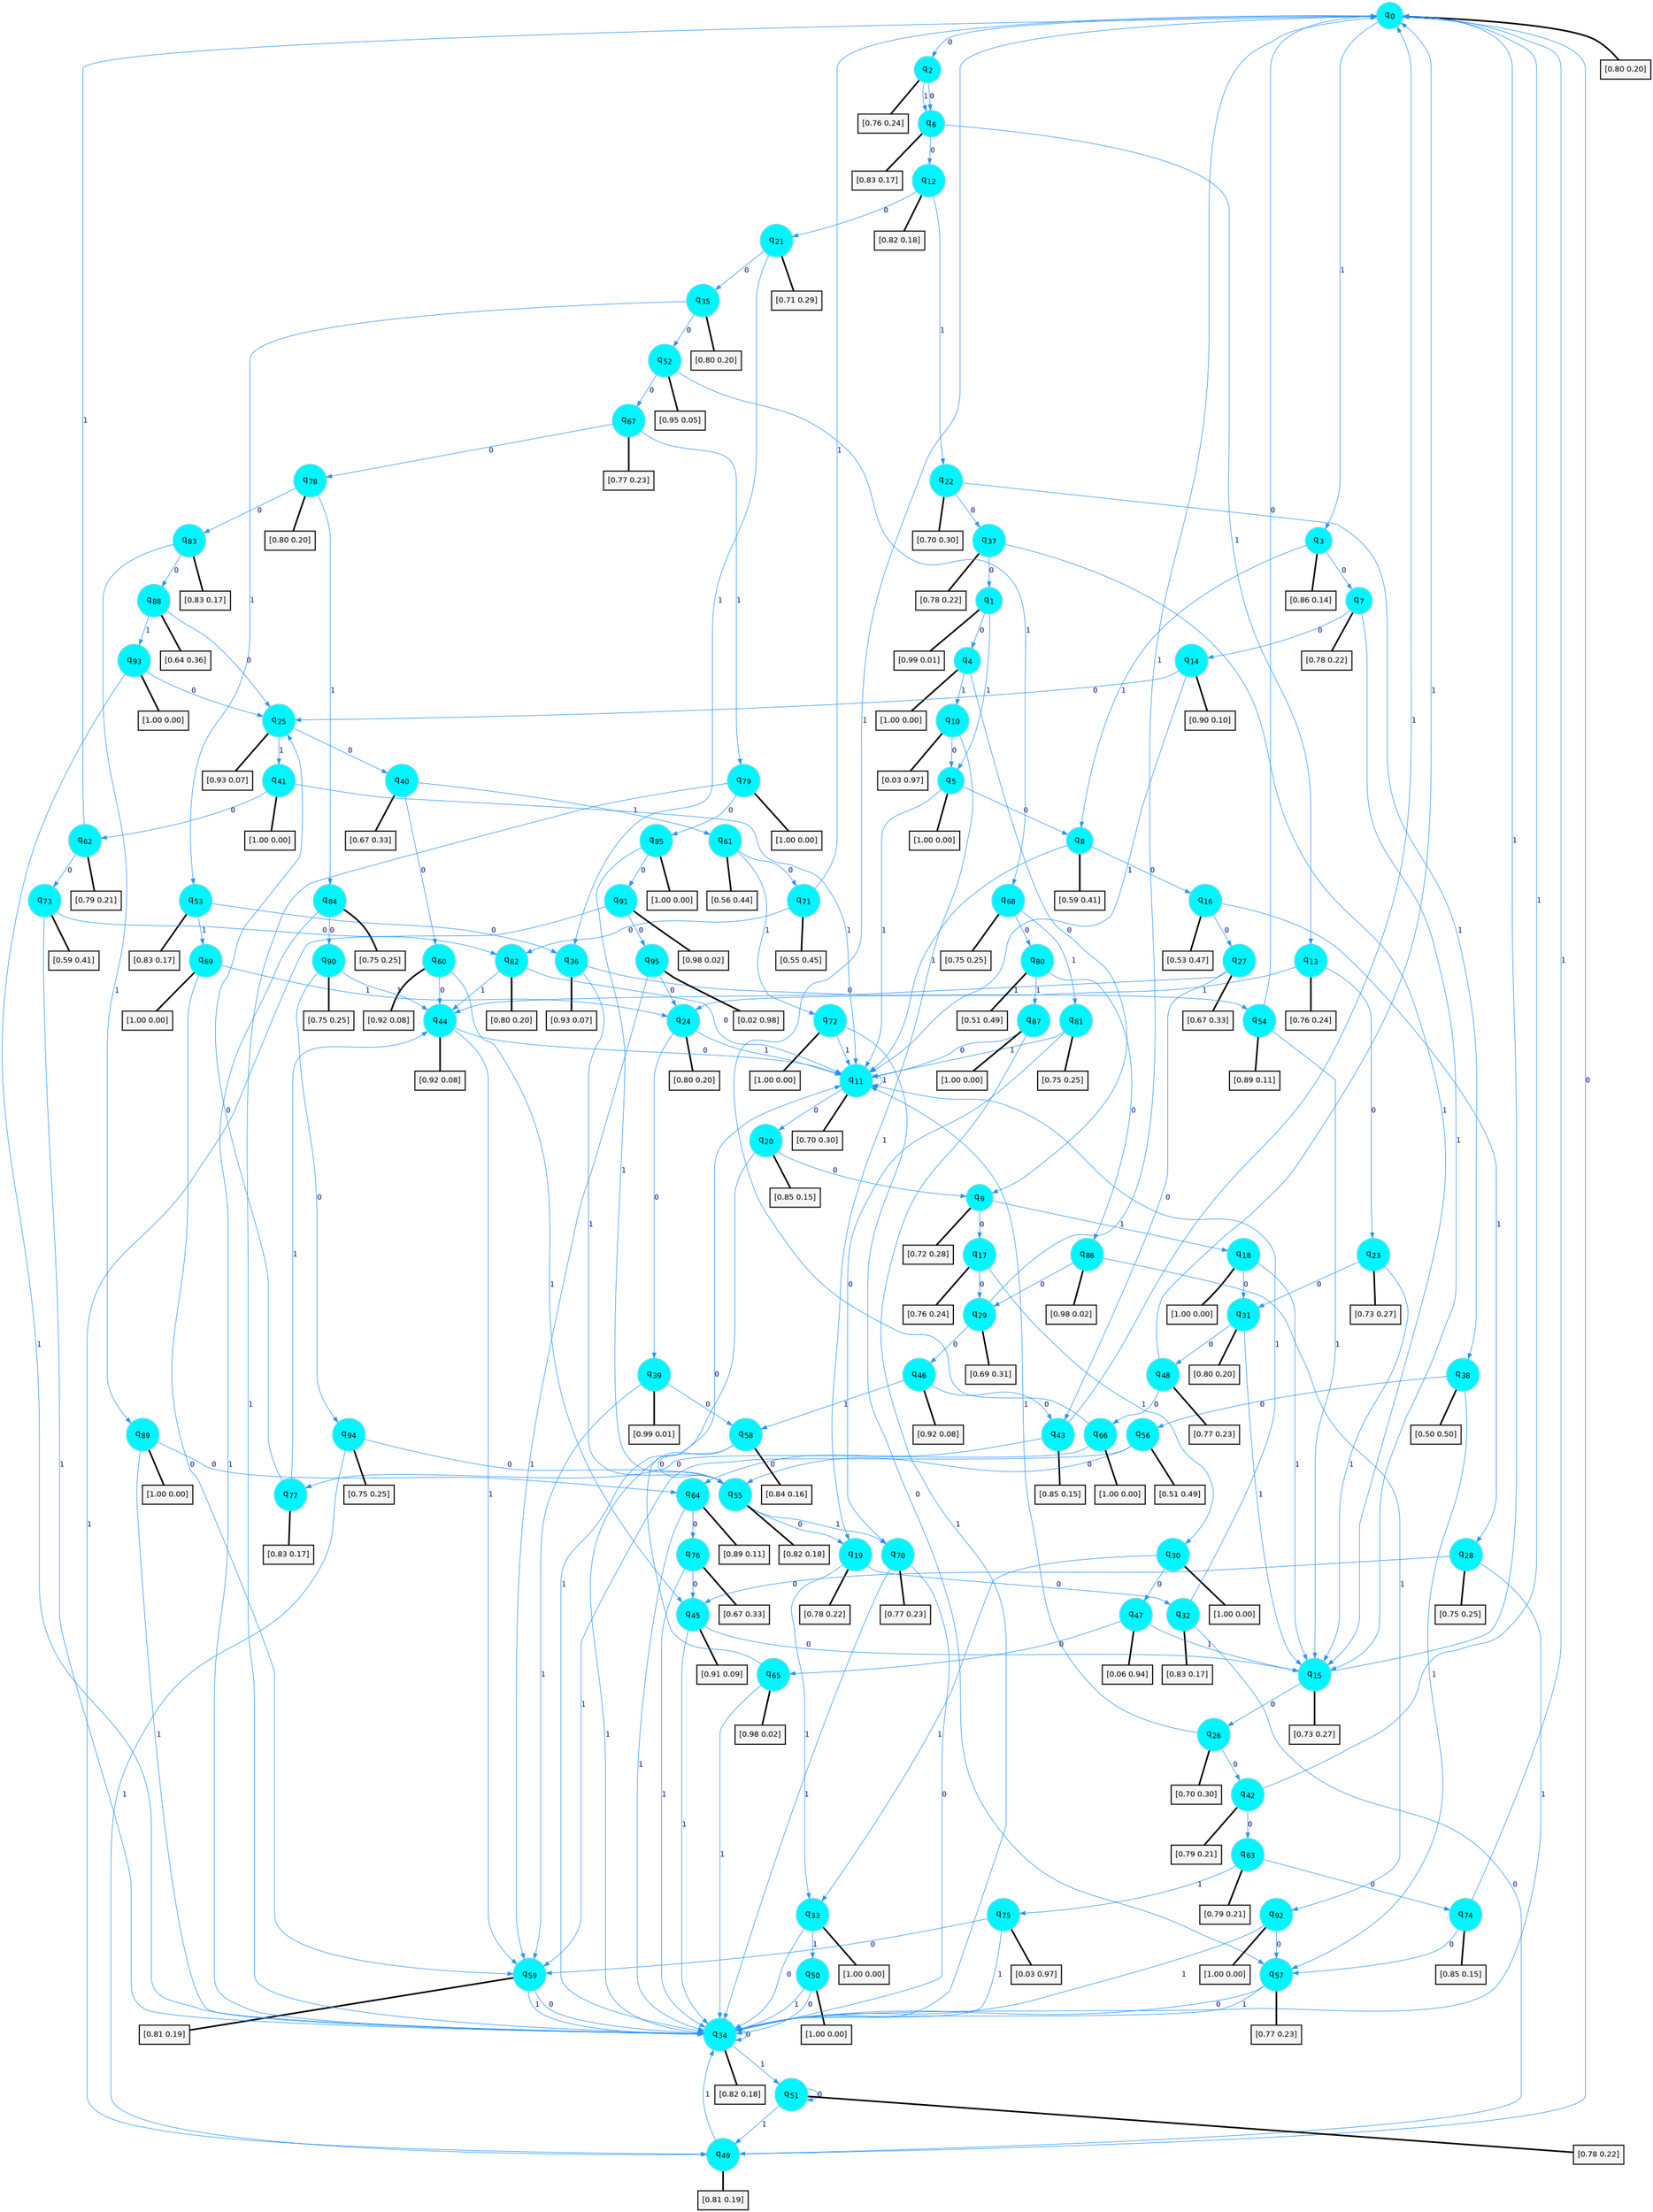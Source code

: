 digraph G {
graph [
bgcolor=transparent, dpi=300, rankdir=TD, size="40,25"];
node [
color=gray, fillcolor=turquoise1, fontcolor=black, fontname=Helvetica, fontsize=16, fontweight=bold, shape=circle, style=filled];
edge [
arrowsize=1, color=dodgerblue1, fontcolor=midnightblue, fontname=courier, fontweight=bold, penwidth=1, style=solid, weight=20];
0[label=<q<SUB>0</SUB>>];
1[label=<q<SUB>1</SUB>>];
2[label=<q<SUB>2</SUB>>];
3[label=<q<SUB>3</SUB>>];
4[label=<q<SUB>4</SUB>>];
5[label=<q<SUB>5</SUB>>];
6[label=<q<SUB>6</SUB>>];
7[label=<q<SUB>7</SUB>>];
8[label=<q<SUB>8</SUB>>];
9[label=<q<SUB>9</SUB>>];
10[label=<q<SUB>10</SUB>>];
11[label=<q<SUB>11</SUB>>];
12[label=<q<SUB>12</SUB>>];
13[label=<q<SUB>13</SUB>>];
14[label=<q<SUB>14</SUB>>];
15[label=<q<SUB>15</SUB>>];
16[label=<q<SUB>16</SUB>>];
17[label=<q<SUB>17</SUB>>];
18[label=<q<SUB>18</SUB>>];
19[label=<q<SUB>19</SUB>>];
20[label=<q<SUB>20</SUB>>];
21[label=<q<SUB>21</SUB>>];
22[label=<q<SUB>22</SUB>>];
23[label=<q<SUB>23</SUB>>];
24[label=<q<SUB>24</SUB>>];
25[label=<q<SUB>25</SUB>>];
26[label=<q<SUB>26</SUB>>];
27[label=<q<SUB>27</SUB>>];
28[label=<q<SUB>28</SUB>>];
29[label=<q<SUB>29</SUB>>];
30[label=<q<SUB>30</SUB>>];
31[label=<q<SUB>31</SUB>>];
32[label=<q<SUB>32</SUB>>];
33[label=<q<SUB>33</SUB>>];
34[label=<q<SUB>34</SUB>>];
35[label=<q<SUB>35</SUB>>];
36[label=<q<SUB>36</SUB>>];
37[label=<q<SUB>37</SUB>>];
38[label=<q<SUB>38</SUB>>];
39[label=<q<SUB>39</SUB>>];
40[label=<q<SUB>40</SUB>>];
41[label=<q<SUB>41</SUB>>];
42[label=<q<SUB>42</SUB>>];
43[label=<q<SUB>43</SUB>>];
44[label=<q<SUB>44</SUB>>];
45[label=<q<SUB>45</SUB>>];
46[label=<q<SUB>46</SUB>>];
47[label=<q<SUB>47</SUB>>];
48[label=<q<SUB>48</SUB>>];
49[label=<q<SUB>49</SUB>>];
50[label=<q<SUB>50</SUB>>];
51[label=<q<SUB>51</SUB>>];
52[label=<q<SUB>52</SUB>>];
53[label=<q<SUB>53</SUB>>];
54[label=<q<SUB>54</SUB>>];
55[label=<q<SUB>55</SUB>>];
56[label=<q<SUB>56</SUB>>];
57[label=<q<SUB>57</SUB>>];
58[label=<q<SUB>58</SUB>>];
59[label=<q<SUB>59</SUB>>];
60[label=<q<SUB>60</SUB>>];
61[label=<q<SUB>61</SUB>>];
62[label=<q<SUB>62</SUB>>];
63[label=<q<SUB>63</SUB>>];
64[label=<q<SUB>64</SUB>>];
65[label=<q<SUB>65</SUB>>];
66[label=<q<SUB>66</SUB>>];
67[label=<q<SUB>67</SUB>>];
68[label=<q<SUB>68</SUB>>];
69[label=<q<SUB>69</SUB>>];
70[label=<q<SUB>70</SUB>>];
71[label=<q<SUB>71</SUB>>];
72[label=<q<SUB>72</SUB>>];
73[label=<q<SUB>73</SUB>>];
74[label=<q<SUB>74</SUB>>];
75[label=<q<SUB>75</SUB>>];
76[label=<q<SUB>76</SUB>>];
77[label=<q<SUB>77</SUB>>];
78[label=<q<SUB>78</SUB>>];
79[label=<q<SUB>79</SUB>>];
80[label=<q<SUB>80</SUB>>];
81[label=<q<SUB>81</SUB>>];
82[label=<q<SUB>82</SUB>>];
83[label=<q<SUB>83</SUB>>];
84[label=<q<SUB>84</SUB>>];
85[label=<q<SUB>85</SUB>>];
86[label=<q<SUB>86</SUB>>];
87[label=<q<SUB>87</SUB>>];
88[label=<q<SUB>88</SUB>>];
89[label=<q<SUB>89</SUB>>];
90[label=<q<SUB>90</SUB>>];
91[label=<q<SUB>91</SUB>>];
92[label=<q<SUB>92</SUB>>];
93[label=<q<SUB>93</SUB>>];
94[label=<q<SUB>94</SUB>>];
95[label=<q<SUB>95</SUB>>];
96[label="[0.80 0.20]", shape=box,fontcolor=black, fontname=Helvetica, fontsize=14, penwidth=2, fillcolor=whitesmoke,color=black];
97[label="[0.99 0.01]", shape=box,fontcolor=black, fontname=Helvetica, fontsize=14, penwidth=2, fillcolor=whitesmoke,color=black];
98[label="[0.76 0.24]", shape=box,fontcolor=black, fontname=Helvetica, fontsize=14, penwidth=2, fillcolor=whitesmoke,color=black];
99[label="[0.86 0.14]", shape=box,fontcolor=black, fontname=Helvetica, fontsize=14, penwidth=2, fillcolor=whitesmoke,color=black];
100[label="[1.00 0.00]", shape=box,fontcolor=black, fontname=Helvetica, fontsize=14, penwidth=2, fillcolor=whitesmoke,color=black];
101[label="[1.00 0.00]", shape=box,fontcolor=black, fontname=Helvetica, fontsize=14, penwidth=2, fillcolor=whitesmoke,color=black];
102[label="[0.83 0.17]", shape=box,fontcolor=black, fontname=Helvetica, fontsize=14, penwidth=2, fillcolor=whitesmoke,color=black];
103[label="[0.78 0.22]", shape=box,fontcolor=black, fontname=Helvetica, fontsize=14, penwidth=2, fillcolor=whitesmoke,color=black];
104[label="[0.59 0.41]", shape=box,fontcolor=black, fontname=Helvetica, fontsize=14, penwidth=2, fillcolor=whitesmoke,color=black];
105[label="[0.72 0.28]", shape=box,fontcolor=black, fontname=Helvetica, fontsize=14, penwidth=2, fillcolor=whitesmoke,color=black];
106[label="[0.03 0.97]", shape=box,fontcolor=black, fontname=Helvetica, fontsize=14, penwidth=2, fillcolor=whitesmoke,color=black];
107[label="[0.70 0.30]", shape=box,fontcolor=black, fontname=Helvetica, fontsize=14, penwidth=2, fillcolor=whitesmoke,color=black];
108[label="[0.82 0.18]", shape=box,fontcolor=black, fontname=Helvetica, fontsize=14, penwidth=2, fillcolor=whitesmoke,color=black];
109[label="[0.76 0.24]", shape=box,fontcolor=black, fontname=Helvetica, fontsize=14, penwidth=2, fillcolor=whitesmoke,color=black];
110[label="[0.90 0.10]", shape=box,fontcolor=black, fontname=Helvetica, fontsize=14, penwidth=2, fillcolor=whitesmoke,color=black];
111[label="[0.73 0.27]", shape=box,fontcolor=black, fontname=Helvetica, fontsize=14, penwidth=2, fillcolor=whitesmoke,color=black];
112[label="[0.53 0.47]", shape=box,fontcolor=black, fontname=Helvetica, fontsize=14, penwidth=2, fillcolor=whitesmoke,color=black];
113[label="[0.76 0.24]", shape=box,fontcolor=black, fontname=Helvetica, fontsize=14, penwidth=2, fillcolor=whitesmoke,color=black];
114[label="[1.00 0.00]", shape=box,fontcolor=black, fontname=Helvetica, fontsize=14, penwidth=2, fillcolor=whitesmoke,color=black];
115[label="[0.78 0.22]", shape=box,fontcolor=black, fontname=Helvetica, fontsize=14, penwidth=2, fillcolor=whitesmoke,color=black];
116[label="[0.85 0.15]", shape=box,fontcolor=black, fontname=Helvetica, fontsize=14, penwidth=2, fillcolor=whitesmoke,color=black];
117[label="[0.71 0.29]", shape=box,fontcolor=black, fontname=Helvetica, fontsize=14, penwidth=2, fillcolor=whitesmoke,color=black];
118[label="[0.70 0.30]", shape=box,fontcolor=black, fontname=Helvetica, fontsize=14, penwidth=2, fillcolor=whitesmoke,color=black];
119[label="[0.73 0.27]", shape=box,fontcolor=black, fontname=Helvetica, fontsize=14, penwidth=2, fillcolor=whitesmoke,color=black];
120[label="[0.80 0.20]", shape=box,fontcolor=black, fontname=Helvetica, fontsize=14, penwidth=2, fillcolor=whitesmoke,color=black];
121[label="[0.93 0.07]", shape=box,fontcolor=black, fontname=Helvetica, fontsize=14, penwidth=2, fillcolor=whitesmoke,color=black];
122[label="[0.70 0.30]", shape=box,fontcolor=black, fontname=Helvetica, fontsize=14, penwidth=2, fillcolor=whitesmoke,color=black];
123[label="[0.67 0.33]", shape=box,fontcolor=black, fontname=Helvetica, fontsize=14, penwidth=2, fillcolor=whitesmoke,color=black];
124[label="[0.75 0.25]", shape=box,fontcolor=black, fontname=Helvetica, fontsize=14, penwidth=2, fillcolor=whitesmoke,color=black];
125[label="[0.69 0.31]", shape=box,fontcolor=black, fontname=Helvetica, fontsize=14, penwidth=2, fillcolor=whitesmoke,color=black];
126[label="[1.00 0.00]", shape=box,fontcolor=black, fontname=Helvetica, fontsize=14, penwidth=2, fillcolor=whitesmoke,color=black];
127[label="[0.80 0.20]", shape=box,fontcolor=black, fontname=Helvetica, fontsize=14, penwidth=2, fillcolor=whitesmoke,color=black];
128[label="[0.83 0.17]", shape=box,fontcolor=black, fontname=Helvetica, fontsize=14, penwidth=2, fillcolor=whitesmoke,color=black];
129[label="[1.00 0.00]", shape=box,fontcolor=black, fontname=Helvetica, fontsize=14, penwidth=2, fillcolor=whitesmoke,color=black];
130[label="[0.82 0.18]", shape=box,fontcolor=black, fontname=Helvetica, fontsize=14, penwidth=2, fillcolor=whitesmoke,color=black];
131[label="[0.80 0.20]", shape=box,fontcolor=black, fontname=Helvetica, fontsize=14, penwidth=2, fillcolor=whitesmoke,color=black];
132[label="[0.93 0.07]", shape=box,fontcolor=black, fontname=Helvetica, fontsize=14, penwidth=2, fillcolor=whitesmoke,color=black];
133[label="[0.78 0.22]", shape=box,fontcolor=black, fontname=Helvetica, fontsize=14, penwidth=2, fillcolor=whitesmoke,color=black];
134[label="[0.50 0.50]", shape=box,fontcolor=black, fontname=Helvetica, fontsize=14, penwidth=2, fillcolor=whitesmoke,color=black];
135[label="[0.99 0.01]", shape=box,fontcolor=black, fontname=Helvetica, fontsize=14, penwidth=2, fillcolor=whitesmoke,color=black];
136[label="[0.67 0.33]", shape=box,fontcolor=black, fontname=Helvetica, fontsize=14, penwidth=2, fillcolor=whitesmoke,color=black];
137[label="[1.00 0.00]", shape=box,fontcolor=black, fontname=Helvetica, fontsize=14, penwidth=2, fillcolor=whitesmoke,color=black];
138[label="[0.79 0.21]", shape=box,fontcolor=black, fontname=Helvetica, fontsize=14, penwidth=2, fillcolor=whitesmoke,color=black];
139[label="[0.85 0.15]", shape=box,fontcolor=black, fontname=Helvetica, fontsize=14, penwidth=2, fillcolor=whitesmoke,color=black];
140[label="[0.92 0.08]", shape=box,fontcolor=black, fontname=Helvetica, fontsize=14, penwidth=2, fillcolor=whitesmoke,color=black];
141[label="[0.91 0.09]", shape=box,fontcolor=black, fontname=Helvetica, fontsize=14, penwidth=2, fillcolor=whitesmoke,color=black];
142[label="[0.92 0.08]", shape=box,fontcolor=black, fontname=Helvetica, fontsize=14, penwidth=2, fillcolor=whitesmoke,color=black];
143[label="[0.06 0.94]", shape=box,fontcolor=black, fontname=Helvetica, fontsize=14, penwidth=2, fillcolor=whitesmoke,color=black];
144[label="[0.77 0.23]", shape=box,fontcolor=black, fontname=Helvetica, fontsize=14, penwidth=2, fillcolor=whitesmoke,color=black];
145[label="[0.81 0.19]", shape=box,fontcolor=black, fontname=Helvetica, fontsize=14, penwidth=2, fillcolor=whitesmoke,color=black];
146[label="[1.00 0.00]", shape=box,fontcolor=black, fontname=Helvetica, fontsize=14, penwidth=2, fillcolor=whitesmoke,color=black];
147[label="[0.78 0.22]", shape=box,fontcolor=black, fontname=Helvetica, fontsize=14, penwidth=2, fillcolor=whitesmoke,color=black];
148[label="[0.95 0.05]", shape=box,fontcolor=black, fontname=Helvetica, fontsize=14, penwidth=2, fillcolor=whitesmoke,color=black];
149[label="[0.83 0.17]", shape=box,fontcolor=black, fontname=Helvetica, fontsize=14, penwidth=2, fillcolor=whitesmoke,color=black];
150[label="[0.89 0.11]", shape=box,fontcolor=black, fontname=Helvetica, fontsize=14, penwidth=2, fillcolor=whitesmoke,color=black];
151[label="[0.82 0.18]", shape=box,fontcolor=black, fontname=Helvetica, fontsize=14, penwidth=2, fillcolor=whitesmoke,color=black];
152[label="[0.51 0.49]", shape=box,fontcolor=black, fontname=Helvetica, fontsize=14, penwidth=2, fillcolor=whitesmoke,color=black];
153[label="[0.77 0.23]", shape=box,fontcolor=black, fontname=Helvetica, fontsize=14, penwidth=2, fillcolor=whitesmoke,color=black];
154[label="[0.84 0.16]", shape=box,fontcolor=black, fontname=Helvetica, fontsize=14, penwidth=2, fillcolor=whitesmoke,color=black];
155[label="[0.81 0.19]", shape=box,fontcolor=black, fontname=Helvetica, fontsize=14, penwidth=2, fillcolor=whitesmoke,color=black];
156[label="[0.92 0.08]", shape=box,fontcolor=black, fontname=Helvetica, fontsize=14, penwidth=2, fillcolor=whitesmoke,color=black];
157[label="[0.56 0.44]", shape=box,fontcolor=black, fontname=Helvetica, fontsize=14, penwidth=2, fillcolor=whitesmoke,color=black];
158[label="[0.79 0.21]", shape=box,fontcolor=black, fontname=Helvetica, fontsize=14, penwidth=2, fillcolor=whitesmoke,color=black];
159[label="[0.79 0.21]", shape=box,fontcolor=black, fontname=Helvetica, fontsize=14, penwidth=2, fillcolor=whitesmoke,color=black];
160[label="[0.89 0.11]", shape=box,fontcolor=black, fontname=Helvetica, fontsize=14, penwidth=2, fillcolor=whitesmoke,color=black];
161[label="[0.98 0.02]", shape=box,fontcolor=black, fontname=Helvetica, fontsize=14, penwidth=2, fillcolor=whitesmoke,color=black];
162[label="[1.00 0.00]", shape=box,fontcolor=black, fontname=Helvetica, fontsize=14, penwidth=2, fillcolor=whitesmoke,color=black];
163[label="[0.77 0.23]", shape=box,fontcolor=black, fontname=Helvetica, fontsize=14, penwidth=2, fillcolor=whitesmoke,color=black];
164[label="[0.75 0.25]", shape=box,fontcolor=black, fontname=Helvetica, fontsize=14, penwidth=2, fillcolor=whitesmoke,color=black];
165[label="[1.00 0.00]", shape=box,fontcolor=black, fontname=Helvetica, fontsize=14, penwidth=2, fillcolor=whitesmoke,color=black];
166[label="[0.77 0.23]", shape=box,fontcolor=black, fontname=Helvetica, fontsize=14, penwidth=2, fillcolor=whitesmoke,color=black];
167[label="[0.55 0.45]", shape=box,fontcolor=black, fontname=Helvetica, fontsize=14, penwidth=2, fillcolor=whitesmoke,color=black];
168[label="[1.00 0.00]", shape=box,fontcolor=black, fontname=Helvetica, fontsize=14, penwidth=2, fillcolor=whitesmoke,color=black];
169[label="[0.59 0.41]", shape=box,fontcolor=black, fontname=Helvetica, fontsize=14, penwidth=2, fillcolor=whitesmoke,color=black];
170[label="[0.85 0.15]", shape=box,fontcolor=black, fontname=Helvetica, fontsize=14, penwidth=2, fillcolor=whitesmoke,color=black];
171[label="[0.03 0.97]", shape=box,fontcolor=black, fontname=Helvetica, fontsize=14, penwidth=2, fillcolor=whitesmoke,color=black];
172[label="[0.67 0.33]", shape=box,fontcolor=black, fontname=Helvetica, fontsize=14, penwidth=2, fillcolor=whitesmoke,color=black];
173[label="[0.83 0.17]", shape=box,fontcolor=black, fontname=Helvetica, fontsize=14, penwidth=2, fillcolor=whitesmoke,color=black];
174[label="[0.80 0.20]", shape=box,fontcolor=black, fontname=Helvetica, fontsize=14, penwidth=2, fillcolor=whitesmoke,color=black];
175[label="[1.00 0.00]", shape=box,fontcolor=black, fontname=Helvetica, fontsize=14, penwidth=2, fillcolor=whitesmoke,color=black];
176[label="[0.51 0.49]", shape=box,fontcolor=black, fontname=Helvetica, fontsize=14, penwidth=2, fillcolor=whitesmoke,color=black];
177[label="[0.75 0.25]", shape=box,fontcolor=black, fontname=Helvetica, fontsize=14, penwidth=2, fillcolor=whitesmoke,color=black];
178[label="[0.80 0.20]", shape=box,fontcolor=black, fontname=Helvetica, fontsize=14, penwidth=2, fillcolor=whitesmoke,color=black];
179[label="[0.83 0.17]", shape=box,fontcolor=black, fontname=Helvetica, fontsize=14, penwidth=2, fillcolor=whitesmoke,color=black];
180[label="[0.75 0.25]", shape=box,fontcolor=black, fontname=Helvetica, fontsize=14, penwidth=2, fillcolor=whitesmoke,color=black];
181[label="[1.00 0.00]", shape=box,fontcolor=black, fontname=Helvetica, fontsize=14, penwidth=2, fillcolor=whitesmoke,color=black];
182[label="[0.98 0.02]", shape=box,fontcolor=black, fontname=Helvetica, fontsize=14, penwidth=2, fillcolor=whitesmoke,color=black];
183[label="[1.00 0.00]", shape=box,fontcolor=black, fontname=Helvetica, fontsize=14, penwidth=2, fillcolor=whitesmoke,color=black];
184[label="[0.64 0.36]", shape=box,fontcolor=black, fontname=Helvetica, fontsize=14, penwidth=2, fillcolor=whitesmoke,color=black];
185[label="[1.00 0.00]", shape=box,fontcolor=black, fontname=Helvetica, fontsize=14, penwidth=2, fillcolor=whitesmoke,color=black];
186[label="[0.75 0.25]", shape=box,fontcolor=black, fontname=Helvetica, fontsize=14, penwidth=2, fillcolor=whitesmoke,color=black];
187[label="[0.98 0.02]", shape=box,fontcolor=black, fontname=Helvetica, fontsize=14, penwidth=2, fillcolor=whitesmoke,color=black];
188[label="[1.00 0.00]", shape=box,fontcolor=black, fontname=Helvetica, fontsize=14, penwidth=2, fillcolor=whitesmoke,color=black];
189[label="[1.00 0.00]", shape=box,fontcolor=black, fontname=Helvetica, fontsize=14, penwidth=2, fillcolor=whitesmoke,color=black];
190[label="[0.75 0.25]", shape=box,fontcolor=black, fontname=Helvetica, fontsize=14, penwidth=2, fillcolor=whitesmoke,color=black];
191[label="[0.02 0.98]", shape=box,fontcolor=black, fontname=Helvetica, fontsize=14, penwidth=2, fillcolor=whitesmoke,color=black];
0->2 [label=0];
0->3 [label=1];
0->96 [arrowhead=none, penwidth=3,color=black];
1->4 [label=0];
1->5 [label=1];
1->97 [arrowhead=none, penwidth=3,color=black];
2->6 [label=0];
2->6 [label=1];
2->98 [arrowhead=none, penwidth=3,color=black];
3->7 [label=0];
3->8 [label=1];
3->99 [arrowhead=none, penwidth=3,color=black];
4->9 [label=0];
4->10 [label=1];
4->100 [arrowhead=none, penwidth=3,color=black];
5->8 [label=0];
5->11 [label=1];
5->101 [arrowhead=none, penwidth=3,color=black];
6->12 [label=0];
6->13 [label=1];
6->102 [arrowhead=none, penwidth=3,color=black];
7->14 [label=0];
7->15 [label=1];
7->103 [arrowhead=none, penwidth=3,color=black];
8->16 [label=0];
8->11 [label=1];
8->104 [arrowhead=none, penwidth=3,color=black];
9->17 [label=0];
9->18 [label=1];
9->105 [arrowhead=none, penwidth=3,color=black];
10->5 [label=0];
10->19 [label=1];
10->106 [arrowhead=none, penwidth=3,color=black];
11->20 [label=0];
11->11 [label=1];
11->107 [arrowhead=none, penwidth=3,color=black];
12->21 [label=0];
12->22 [label=1];
12->108 [arrowhead=none, penwidth=3,color=black];
13->23 [label=0];
13->24 [label=1];
13->109 [arrowhead=none, penwidth=3,color=black];
14->25 [label=0];
14->11 [label=1];
14->110 [arrowhead=none, penwidth=3,color=black];
15->26 [label=0];
15->0 [label=1];
15->111 [arrowhead=none, penwidth=3,color=black];
16->27 [label=0];
16->28 [label=1];
16->112 [arrowhead=none, penwidth=3,color=black];
17->29 [label=0];
17->30 [label=1];
17->113 [arrowhead=none, penwidth=3,color=black];
18->31 [label=0];
18->15 [label=1];
18->114 [arrowhead=none, penwidth=3,color=black];
19->32 [label=0];
19->33 [label=1];
19->115 [arrowhead=none, penwidth=3,color=black];
20->9 [label=0];
20->34 [label=1];
20->116 [arrowhead=none, penwidth=3,color=black];
21->35 [label=0];
21->36 [label=1];
21->117 [arrowhead=none, penwidth=3,color=black];
22->37 [label=0];
22->38 [label=1];
22->118 [arrowhead=none, penwidth=3,color=black];
23->31 [label=0];
23->15 [label=1];
23->119 [arrowhead=none, penwidth=3,color=black];
24->39 [label=0];
24->11 [label=1];
24->120 [arrowhead=none, penwidth=3,color=black];
25->40 [label=0];
25->41 [label=1];
25->121 [arrowhead=none, penwidth=3,color=black];
26->42 [label=0];
26->11 [label=1];
26->122 [arrowhead=none, penwidth=3,color=black];
27->43 [label=0];
27->44 [label=1];
27->123 [arrowhead=none, penwidth=3,color=black];
28->45 [label=0];
28->34 [label=1];
28->124 [arrowhead=none, penwidth=3,color=black];
29->46 [label=0];
29->0 [label=1];
29->125 [arrowhead=none, penwidth=3,color=black];
30->47 [label=0];
30->33 [label=1];
30->126 [arrowhead=none, penwidth=3,color=black];
31->48 [label=0];
31->15 [label=1];
31->127 [arrowhead=none, penwidth=3,color=black];
32->49 [label=0];
32->11 [label=1];
32->128 [arrowhead=none, penwidth=3,color=black];
33->34 [label=0];
33->50 [label=1];
33->129 [arrowhead=none, penwidth=3,color=black];
34->34 [label=0];
34->51 [label=1];
34->130 [arrowhead=none, penwidth=3,color=black];
35->52 [label=0];
35->53 [label=1];
35->131 [arrowhead=none, penwidth=3,color=black];
36->54 [label=0];
36->55 [label=1];
36->132 [arrowhead=none, penwidth=3,color=black];
37->1 [label=0];
37->15 [label=1];
37->133 [arrowhead=none, penwidth=3,color=black];
38->56 [label=0];
38->57 [label=1];
38->134 [arrowhead=none, penwidth=3,color=black];
39->58 [label=0];
39->59 [label=1];
39->135 [arrowhead=none, penwidth=3,color=black];
40->60 [label=0];
40->61 [label=1];
40->136 [arrowhead=none, penwidth=3,color=black];
41->62 [label=0];
41->11 [label=1];
41->137 [arrowhead=none, penwidth=3,color=black];
42->63 [label=0];
42->0 [label=1];
42->138 [arrowhead=none, penwidth=3,color=black];
43->64 [label=0];
43->0 [label=1];
43->139 [arrowhead=none, penwidth=3,color=black];
44->11 [label=0];
44->59 [label=1];
44->140 [arrowhead=none, penwidth=3,color=black];
45->15 [label=0];
45->34 [label=1];
45->141 [arrowhead=none, penwidth=3,color=black];
46->43 [label=0];
46->58 [label=1];
46->142 [arrowhead=none, penwidth=3,color=black];
47->65 [label=0];
47->15 [label=1];
47->143 [arrowhead=none, penwidth=3,color=black];
48->66 [label=0];
48->0 [label=1];
48->144 [arrowhead=none, penwidth=3,color=black];
49->0 [label=0];
49->34 [label=1];
49->145 [arrowhead=none, penwidth=3,color=black];
50->34 [label=0];
50->34 [label=1];
50->146 [arrowhead=none, penwidth=3,color=black];
51->51 [label=0];
51->49 [label=1];
51->147 [arrowhead=none, penwidth=3,color=black];
52->67 [label=0];
52->68 [label=1];
52->148 [arrowhead=none, penwidth=3,color=black];
53->36 [label=0];
53->69 [label=1];
53->149 [arrowhead=none, penwidth=3,color=black];
54->0 [label=0];
54->15 [label=1];
54->150 [arrowhead=none, penwidth=3,color=black];
55->19 [label=0];
55->70 [label=1];
55->151 [arrowhead=none, penwidth=3,color=black];
56->55 [label=0];
56->59 [label=1];
56->152 [arrowhead=none, penwidth=3,color=black];
57->34 [label=0];
57->34 [label=1];
57->153 [arrowhead=none, penwidth=3,color=black];
58->55 [label=0];
58->34 [label=1];
58->154 [arrowhead=none, penwidth=3,color=black];
59->34 [label=0];
59->34 [label=1];
59->155 [arrowhead=none, penwidth=3,color=black];
60->44 [label=0];
60->45 [label=1];
60->156 [arrowhead=none, penwidth=3,color=black];
61->71 [label=0];
61->72 [label=1];
61->157 [arrowhead=none, penwidth=3,color=black];
62->73 [label=0];
62->0 [label=1];
62->158 [arrowhead=none, penwidth=3,color=black];
63->74 [label=0];
63->75 [label=1];
63->159 [arrowhead=none, penwidth=3,color=black];
64->76 [label=0];
64->34 [label=1];
64->160 [arrowhead=none, penwidth=3,color=black];
65->11 [label=0];
65->34 [label=1];
65->161 [arrowhead=none, penwidth=3,color=black];
66->77 [label=0];
66->0 [label=1];
66->162 [arrowhead=none, penwidth=3,color=black];
67->78 [label=0];
67->79 [label=1];
67->163 [arrowhead=none, penwidth=3,color=black];
68->80 [label=0];
68->81 [label=1];
68->164 [arrowhead=none, penwidth=3,color=black];
69->59 [label=0];
69->24 [label=1];
69->165 [arrowhead=none, penwidth=3,color=black];
70->34 [label=0];
70->34 [label=1];
70->166 [arrowhead=none, penwidth=3,color=black];
71->82 [label=0];
71->0 [label=1];
71->167 [arrowhead=none, penwidth=3,color=black];
72->57 [label=0];
72->11 [label=1];
72->168 [arrowhead=none, penwidth=3,color=black];
73->82 [label=0];
73->34 [label=1];
73->169 [arrowhead=none, penwidth=3,color=black];
74->57 [label=0];
74->0 [label=1];
74->170 [arrowhead=none, penwidth=3,color=black];
75->59 [label=0];
75->34 [label=1];
75->171 [arrowhead=none, penwidth=3,color=black];
76->45 [label=0];
76->34 [label=1];
76->172 [arrowhead=none, penwidth=3,color=black];
77->25 [label=0];
77->44 [label=1];
77->173 [arrowhead=none, penwidth=3,color=black];
78->83 [label=0];
78->84 [label=1];
78->174 [arrowhead=none, penwidth=3,color=black];
79->85 [label=0];
79->34 [label=1];
79->175 [arrowhead=none, penwidth=3,color=black];
80->86 [label=0];
80->87 [label=1];
80->176 [arrowhead=none, penwidth=3,color=black];
81->70 [label=0];
81->11 [label=1];
81->177 [arrowhead=none, penwidth=3,color=black];
82->11 [label=0];
82->44 [label=1];
82->178 [arrowhead=none, penwidth=3,color=black];
83->88 [label=0];
83->89 [label=1];
83->179 [arrowhead=none, penwidth=3,color=black];
84->90 [label=0];
84->34 [label=1];
84->180 [arrowhead=none, penwidth=3,color=black];
85->91 [label=0];
85->55 [label=1];
85->181 [arrowhead=none, penwidth=3,color=black];
86->29 [label=0];
86->92 [label=1];
86->182 [arrowhead=none, penwidth=3,color=black];
87->11 [label=0];
87->34 [label=1];
87->183 [arrowhead=none, penwidth=3,color=black];
88->25 [label=0];
88->93 [label=1];
88->184 [arrowhead=none, penwidth=3,color=black];
89->64 [label=0];
89->34 [label=1];
89->185 [arrowhead=none, penwidth=3,color=black];
90->94 [label=0];
90->44 [label=1];
90->186 [arrowhead=none, penwidth=3,color=black];
91->95 [label=0];
91->49 [label=1];
91->187 [arrowhead=none, penwidth=3,color=black];
92->57 [label=0];
92->34 [label=1];
92->188 [arrowhead=none, penwidth=3,color=black];
93->25 [label=0];
93->34 [label=1];
93->189 [arrowhead=none, penwidth=3,color=black];
94->55 [label=0];
94->49 [label=1];
94->190 [arrowhead=none, penwidth=3,color=black];
95->24 [label=0];
95->59 [label=1];
95->191 [arrowhead=none, penwidth=3,color=black];
}
